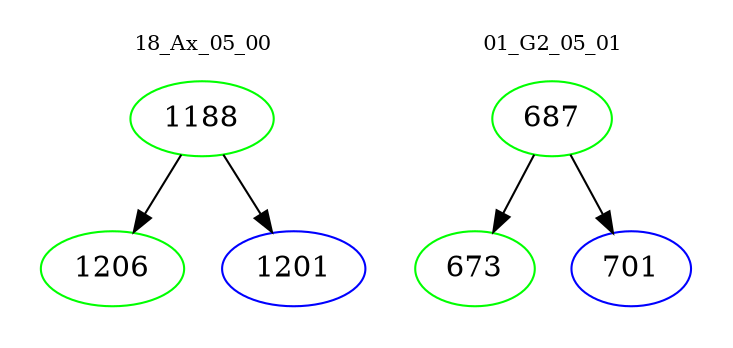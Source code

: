 digraph{
subgraph cluster_0 {
color = white
label = "18_Ax_05_00";
fontsize=10;
T0_1188 [label="1188", color="green"]
T0_1188 -> T0_1206 [color="black"]
T0_1206 [label="1206", color="green"]
T0_1188 -> T0_1201 [color="black"]
T0_1201 [label="1201", color="blue"]
}
subgraph cluster_1 {
color = white
label = "01_G2_05_01";
fontsize=10;
T1_687 [label="687", color="green"]
T1_687 -> T1_673 [color="black"]
T1_673 [label="673", color="green"]
T1_687 -> T1_701 [color="black"]
T1_701 [label="701", color="blue"]
}
}
